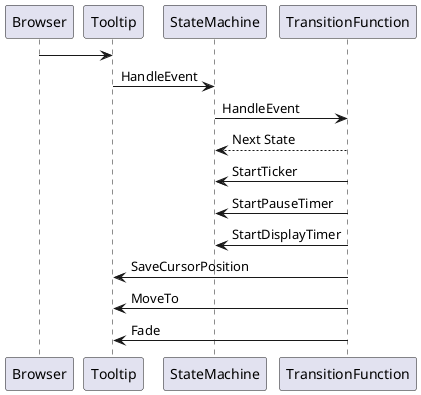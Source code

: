 @startuml

Browser -> Tooltip
Tooltip -> StateMachine : HandleEvent
StateMachine -> TransitionFunction : HandleEvent
TransitionFunction --> StateMachine : Next State
TransitionFunction -> StateMachine : StartTicker
TransitionFunction -> StateMachine : StartPauseTimer
TransitionFunction -> StateMachine : StartDisplayTimer
TransitionFunction -> Tooltip : SaveCursorPosition
TransitionFunction -> Tooltip : MoveTo
TransitionFunction -> Tooltip : Fade


@enduml